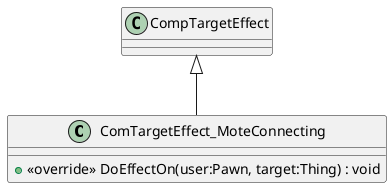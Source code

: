 @startuml
class ComTargetEffect_MoteConnecting {
    + <<override>> DoEffectOn(user:Pawn, target:Thing) : void
}
CompTargetEffect <|-- ComTargetEffect_MoteConnecting
@enduml
